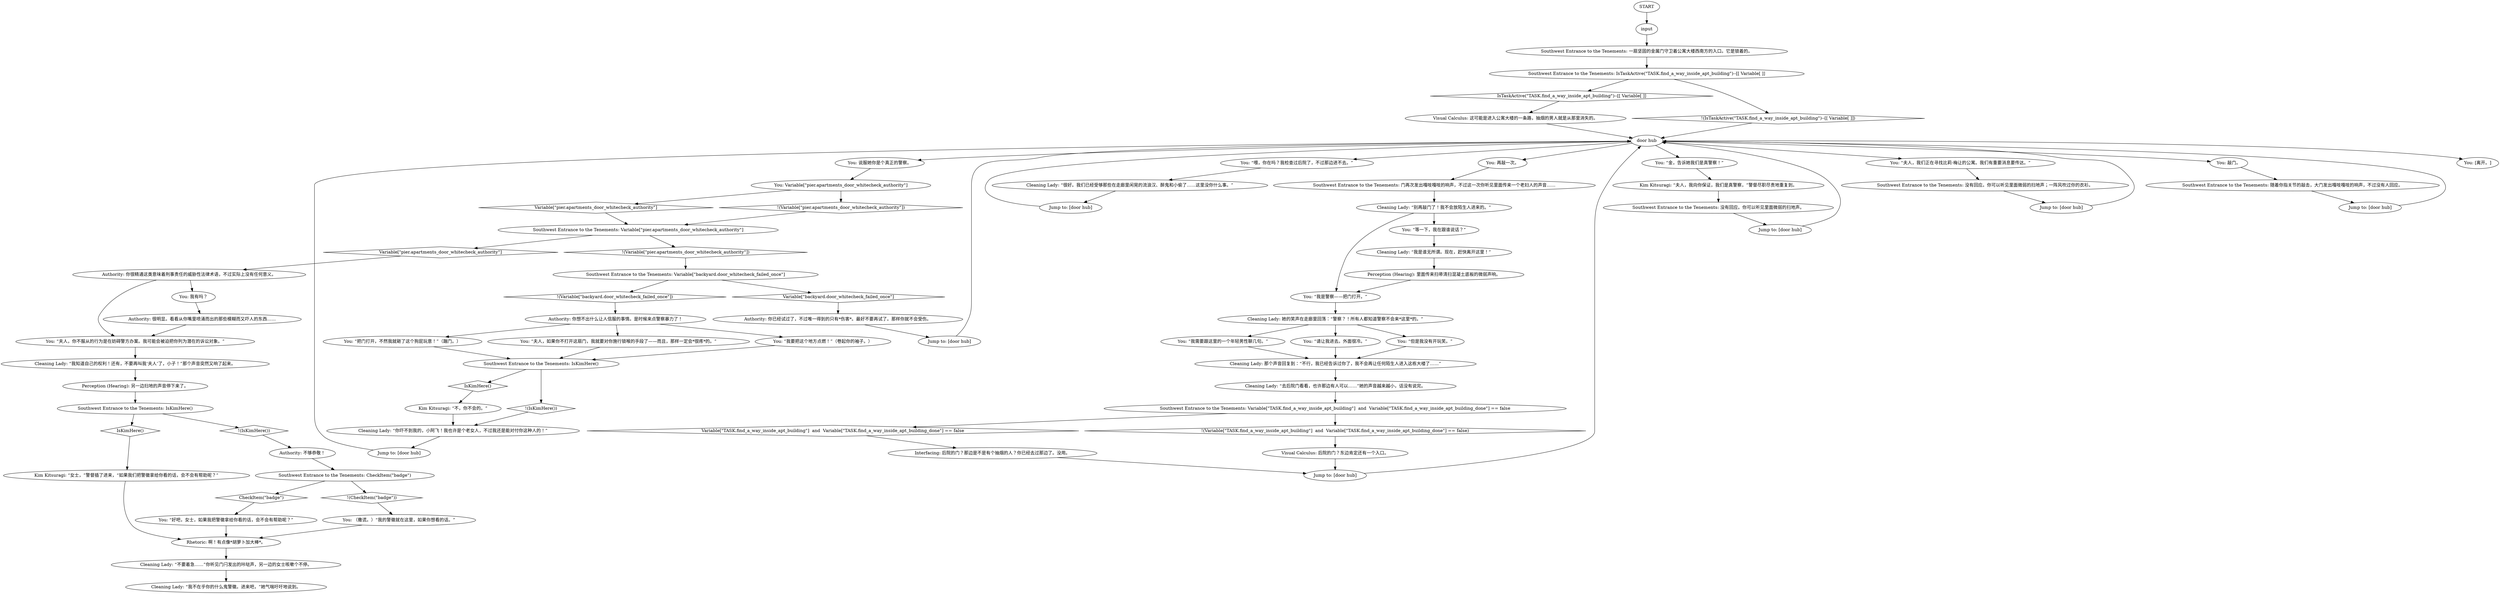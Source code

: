 # PIER / APARTMENTS PIER DOOR
# Approaching the door from outside.
# ==================================================
digraph G {
	  0 [label="START"];
	  1 [label="input"];
	  2 [label="Visual Calculus: 后院的门？东边肯定还有一个入口。"];
	  3 [label="You: 我有吗？"];
	  4 [label="Southwest Entrance to the Tenements: 没有回应。你可以听见里面微弱的扫地声。"];
	  5 [label="Authority: 你已经试过了，不过唯一得到的只有*伤害*。最好不要再试了。那样你就不会受伤。"];
	  6 [label="Authority: 你很精通这类意味着刑事责任的威胁性法律术语，不过实际上没有任何意义。"];
	  7 [label="Rhetoric: 啊！有点像*胡萝卜加大棒*。"];
	  8 [label="Southwest Entrance to the Tenements: 没有回应。你可以听见里面微弱的扫地声；一阵风吹过你的衣衫。"];
	  9 [label="Southwest Entrance to the Tenements: 随着你指关节的敲击，大门发出嘎吱嘎吱的响声，不过没有人回应。"];
	  10 [label="Jump to: [door hub]"];
	  11 [label="You: “等一下，我在跟谁说话？”"];
	  12 [label="Southwest Entrance to the Tenements: IsKimHere()"];
	  13 [label="IsKimHere()", shape=diamond];
	  14 [label="!(IsKimHere())", shape=diamond];
	  15 [label="door hub"];
	  16 [label="Kim Kitsuragi: “不，你不会的。”"];
	  17 [label="Cleaning Lady: “我是谁无所谓。现在，赶快离开这里！”"];
	  18 [label="Cleaning Lady: “不要着急……”你听见门闩发出的咔哒声，另一边的女士咳嗽个不停。"];
	  19 [label="Jump to: [door hub]"];
	  20 [label="You: “夫人，你不服从的行为是在妨碍警方办案。我可能会被迫把你列为潜在的诉讼对象。”"];
	  21 [label="You: “好吧，女士，如果我把警徽拿给你看的话，会不会有帮助呢？”"];
	  22 [label="Southwest Entrance to the Tenements: 一扇坚固的金属门守卫着公寓大楼西南方的入口。它是锁着的。"];
	  23 [label="You: “但是我没有开玩笑。”"];
	  24 [label="Authority: 不够恭敬！"];
	  25 [label="Kim Kitsuragi: “女士，”警督插了进来，“如果我们把警徽拿给你看的话，会不会有帮助呢？”"];
	  26 [label="Cleaning Lady: “我不在乎你的什么鬼警徽。进来吧，”她气喘吁吁地说到。"];
	  27 [label="Jump to: [door hub]"];
	  28 [label="You: “喂，你在吗？我检查过后院了，不过那边进不去。”"];
	  29 [label="You: “我需要跟这里的一个年轻男性聊几句。”"];
	  30 [label="Southwest Entrance to the Tenements: Variable[\"backyard.door_whitecheck_failed_once\"]"];
	  31 [label="Variable[\"backyard.door_whitecheck_failed_once\"]", shape=diamond];
	  32 [label="!(Variable[\"backyard.door_whitecheck_failed_once\"])", shape=diamond];
	  33 [label="You: 再敲一次。"];
	  34 [label="Cleaning Lady: 那个声音回复到：“不行，我已经告诉过你了，我不会再让任何陌生人进入这栋大楼了……”"];
	  35 [label="You: “把门打开，不然我就砸了这个狗屁玩意！”（踹门。）"];
	  36 [label="Southwest Entrance to the Tenements: CheckItem(\"badge\")"];
	  37 [label="CheckItem(\"badge\")", shape=diamond];
	  38 [label="!(CheckItem(\"badge\"))", shape=diamond];
	  39 [label="Kim Kitsuragi: “夫人，我向你保证，我们是真警察，”警督尽职尽责地重复到。"];
	  40 [label="Jump to: [door hub]"];
	  42 [label="You: 说服她你是个真正的警察。"];
	  43 [label="You: Variable[\"pier.apartments_door_whitecheck_authority\"]"];
	  44 [label="Variable[\"pier.apartments_door_whitecheck_authority\"]", shape=diamond];
	  45 [label="!(Variable[\"pier.apartments_door_whitecheck_authority\"])", shape=diamond];
	  46 [label="Authority: 你想不出什么让人信服的事情。是时候来点警察暴力了！"];
	  47 [label="Jump to: [door hub]"];
	  48 [label="Southwest Entrance to the Tenements: IsKimHere()"];
	  49 [label="IsKimHere()", shape=diamond];
	  50 [label="!(IsKimHere())", shape=diamond];
	  51 [label="Cleaning Lady: “别再敲门了！我不会放陌生人进来的。”"];
	  52 [label="You: “金，告诉她我们是真警察！”"];
	  53 [label="Perception (Hearing): 里面传来扫帚清扫混凝土底板的微弱声响。"];
	  54 [label="Visual Calculus: 这可能是进入公寓大楼的一条路，抽烟的男人就是从那里消失的。"];
	  55 [label="Jump to: [door hub]"];
	  56 [label="Cleaning Lady: “去后院门看看，也许那边有人可以……”她的声音越来越小，话没有说完。"];
	  57 [label="You: “夫人，如果你不打开这扇门，我就要对你施行锁喉的手段了——而且，那样一定会*很疼*的。”"];
	  58 [label="Cleaning Lady: “我知道自己的权利！还有，不要再叫我‘夫人’了，小子！”那个声音突然又响了起来。"];
	  59 [label="Cleaning Lady: “你吓不到我的，小阿飞！我也许是个老女人，不过我还是能对付你这种人的！”"];
	  60 [label="You: “请让我进去。外面很冷。”"];
	  61 [label="Southwest Entrance to the Tenements: Variable[\"pier.apartments_door_whitecheck_authority\"]"];
	  62 [label="Variable[\"pier.apartments_door_whitecheck_authority\"]", shape=diamond];
	  63 [label="!(Variable[\"pier.apartments_door_whitecheck_authority\"])", shape=diamond];
	  64 [label="Cleaning Lady: 她的笑声在走廊里回荡：“警察？！所有人都知道警察不会来*这里*的。”"];
	  65 [label="You: （撒谎。）“我的警徽就在这里，如果你想看的话。”"];
	  66 [label="You: “夫人，我们正在寻找比莉·梅让的公寓。我们有重要消息要传达。”"];
	  67 [label="Southwest Entrance to the Tenements: Variable[\"TASK.find_a_way_inside_apt_building\"]  and  Variable[\"TASK.find_a_way_inside_apt_building_done\"] == false"];
	  68 [label="Variable[\"TASK.find_a_way_inside_apt_building\"]  and  Variable[\"TASK.find_a_way_inside_apt_building_done\"] == false", shape=diamond];
	  69 [label="!(Variable[\"TASK.find_a_way_inside_apt_building\"]  and  Variable[\"TASK.find_a_way_inside_apt_building_done\"] == false)", shape=diamond];
	  70 [label="Authority: 很明显。看看从你嘴里喷涌而出的那些模糊而又吓人的东西……"];
	  71 [label="You: 敲门。"];
	  72 [label="You: [离开。]"];
	  73 [label="Perception (Hearing): 另一边扫地的声音停下来了。"];
	  74 [label="Southwest Entrance to the Tenements: 门再次发出嘎吱嘎吱的响声，不过这一次你听见里面传来一个老妇人的声音……"];
	  75 [label="Jump to: [door hub]"];
	  76 [label="Interfacing: 后院的门？那边是不是有个抽烟的人？你已经去过那边了。没用。"];
	  77 [label="You: “我要把这个地方点燃！”（卷起你的袖子。）"];
	  78 [label="You: “我是警察——把门打开。”"];
	  79 [label="Southwest Entrance to the Tenements: IsTaskActive(\"TASK.find_a_way_inside_apt_building\")--[[ Variable[ ]]"];
	  80 [label="IsTaskActive(\"TASK.find_a_way_inside_apt_building\")--[[ Variable[ ]]", shape=diamond];
	  81 [label="!(IsTaskActive(\"TASK.find_a_way_inside_apt_building\")--[[ Variable[ ]])", shape=diamond];
	  82 [label="Cleaning Lady: “很好。我们已经受够那些在走廊里闲晃的流浪汉、醉鬼和小偷了……这里没你什么事。”"];
	  0 -> 1
	  1 -> 22
	  2 -> 75
	  3 -> 70
	  4 -> 40
	  5 -> 47
	  6 -> 3
	  6 -> 20
	  7 -> 18
	  8 -> 27
	  9 -> 19
	  10 -> 15
	  11 -> 17
	  12 -> 13
	  12 -> 14
	  13 -> 16
	  14 -> 59
	  15 -> 33
	  15 -> 66
	  15 -> 71
	  15 -> 72
	  15 -> 42
	  15 -> 52
	  15 -> 28
	  16 -> 59
	  17 -> 53
	  18 -> 26
	  19 -> 15
	  20 -> 58
	  21 -> 7
	  22 -> 79
	  23 -> 34
	  24 -> 36
	  25 -> 7
	  27 -> 15
	  28 -> 82
	  29 -> 34
	  30 -> 32
	  30 -> 31
	  31 -> 5
	  32 -> 46
	  33 -> 74
	  34 -> 56
	  35 -> 12
	  36 -> 37
	  36 -> 38
	  37 -> 21
	  38 -> 65
	  39 -> 4
	  40 -> 15
	  42 -> 43
	  43 -> 44
	  43 -> 45
	  44 -> 61
	  45 -> 61
	  46 -> 57
	  46 -> 35
	  46 -> 77
	  47 -> 15
	  48 -> 49
	  48 -> 50
	  49 -> 25
	  50 -> 24
	  51 -> 11
	  51 -> 78
	  52 -> 39
	  53 -> 78
	  54 -> 15
	  55 -> 15
	  56 -> 67
	  57 -> 12
	  58 -> 73
	  59 -> 10
	  60 -> 34
	  61 -> 62
	  61 -> 63
	  62 -> 6
	  63 -> 30
	  64 -> 60
	  64 -> 29
	  64 -> 23
	  65 -> 7
	  66 -> 8
	  67 -> 68
	  67 -> 69
	  68 -> 76
	  69 -> 2
	  70 -> 20
	  71 -> 9
	  73 -> 48
	  74 -> 51
	  75 -> 15
	  76 -> 75
	  77 -> 12
	  78 -> 64
	  79 -> 80
	  79 -> 81
	  80 -> 54
	  81 -> 15
	  82 -> 55
}

